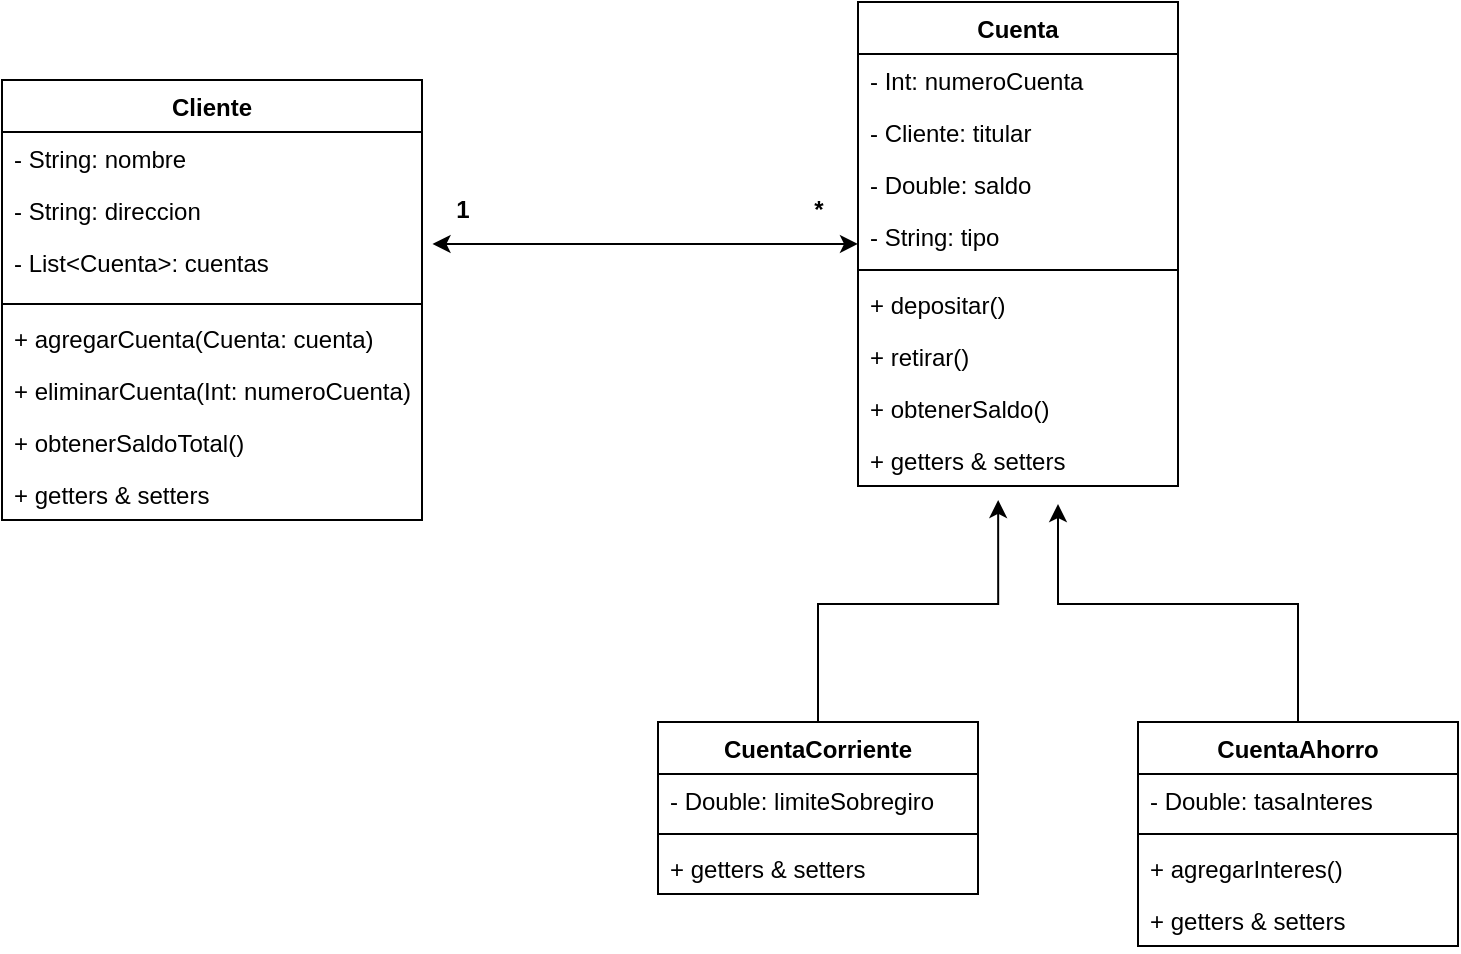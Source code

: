 <mxfile version="22.0.3" type="device">
  <diagram name="Página-1" id="ihGlCP-RoiazkjmuhNk0">
    <mxGraphModel dx="1418" dy="820" grid="1" gridSize="10" guides="1" tooltips="1" connect="1" arrows="1" fold="1" page="1" pageScale="1" pageWidth="827" pageHeight="1169" math="0" shadow="0">
      <root>
        <mxCell id="0" />
        <mxCell id="1" parent="0" />
        <mxCell id="bF4ojxFxejIyAHZmE4nO-7" value="Cliente&lt;br&gt;" style="swimlane;fontStyle=1;align=center;verticalAlign=top;childLayout=stackLayout;horizontal=1;startSize=26;horizontalStack=0;resizeParent=1;resizeParentMax=0;resizeLast=0;collapsible=1;marginBottom=0;whiteSpace=wrap;html=1;" parent="1" vertex="1">
          <mxGeometry x="70" y="369" width="210" height="220" as="geometry" />
        </mxCell>
        <mxCell id="bF4ojxFxejIyAHZmE4nO-8" value="- String: nombre&lt;br&gt;" style="text;strokeColor=none;fillColor=none;align=left;verticalAlign=top;spacingLeft=4;spacingRight=4;overflow=hidden;rotatable=0;points=[[0,0.5],[1,0.5]];portConstraint=eastwest;whiteSpace=wrap;html=1;" parent="bF4ojxFxejIyAHZmE4nO-7" vertex="1">
          <mxGeometry y="26" width="210" height="26" as="geometry" />
        </mxCell>
        <mxCell id="bF4ojxFxejIyAHZmE4nO-14" value="- String: direccion" style="text;strokeColor=none;fillColor=none;align=left;verticalAlign=top;spacingLeft=4;spacingRight=4;overflow=hidden;rotatable=0;points=[[0,0.5],[1,0.5]];portConstraint=eastwest;whiteSpace=wrap;html=1;" parent="bF4ojxFxejIyAHZmE4nO-7" vertex="1">
          <mxGeometry y="52" width="210" height="26" as="geometry" />
        </mxCell>
        <mxCell id="bF4ojxFxejIyAHZmE4nO-15" value="- List&amp;lt;Cuenta&amp;gt;: cuentas" style="text;strokeColor=none;fillColor=none;align=left;verticalAlign=top;spacingLeft=4;spacingRight=4;overflow=hidden;rotatable=0;points=[[0,0.5],[1,0.5]];portConstraint=eastwest;whiteSpace=wrap;html=1;" parent="bF4ojxFxejIyAHZmE4nO-7" vertex="1">
          <mxGeometry y="78" width="210" height="30" as="geometry" />
        </mxCell>
        <mxCell id="bF4ojxFxejIyAHZmE4nO-9" value="" style="line;strokeWidth=1;fillColor=none;align=left;verticalAlign=middle;spacingTop=-1;spacingLeft=3;spacingRight=3;rotatable=0;labelPosition=right;points=[];portConstraint=eastwest;strokeColor=inherit;" parent="bF4ojxFxejIyAHZmE4nO-7" vertex="1">
          <mxGeometry y="108" width="210" height="8" as="geometry" />
        </mxCell>
        <mxCell id="jUfGapt-k28ZwY82nSOx-11" value="+ agregarCuenta(Cuenta: cuenta)" style="text;strokeColor=none;fillColor=none;align=left;verticalAlign=top;spacingLeft=4;spacingRight=4;overflow=hidden;rotatable=0;points=[[0,0.5],[1,0.5]];portConstraint=eastwest;whiteSpace=wrap;html=1;" vertex="1" parent="bF4ojxFxejIyAHZmE4nO-7">
          <mxGeometry y="116" width="210" height="26" as="geometry" />
        </mxCell>
        <mxCell id="jUfGapt-k28ZwY82nSOx-12" value="+ eliminarCuenta(Int: numeroCuenta)" style="text;strokeColor=none;fillColor=none;align=left;verticalAlign=top;spacingLeft=4;spacingRight=4;overflow=hidden;rotatable=0;points=[[0,0.5],[1,0.5]];portConstraint=eastwest;whiteSpace=wrap;html=1;" vertex="1" parent="bF4ojxFxejIyAHZmE4nO-7">
          <mxGeometry y="142" width="210" height="26" as="geometry" />
        </mxCell>
        <mxCell id="jUfGapt-k28ZwY82nSOx-13" value="+ obtenerSaldoTotal()" style="text;strokeColor=none;fillColor=none;align=left;verticalAlign=top;spacingLeft=4;spacingRight=4;overflow=hidden;rotatable=0;points=[[0,0.5],[1,0.5]];portConstraint=eastwest;whiteSpace=wrap;html=1;" vertex="1" parent="bF4ojxFxejIyAHZmE4nO-7">
          <mxGeometry y="168" width="210" height="26" as="geometry" />
        </mxCell>
        <mxCell id="bF4ojxFxejIyAHZmE4nO-10" value="+ getters &amp;amp; setters" style="text;strokeColor=none;fillColor=none;align=left;verticalAlign=top;spacingLeft=4;spacingRight=4;overflow=hidden;rotatable=0;points=[[0,0.5],[1,0.5]];portConstraint=eastwest;whiteSpace=wrap;html=1;" parent="bF4ojxFxejIyAHZmE4nO-7" vertex="1">
          <mxGeometry y="194" width="210" height="26" as="geometry" />
        </mxCell>
        <mxCell id="bF4ojxFxejIyAHZmE4nO-24" value="Cuenta" style="swimlane;fontStyle=1;align=center;verticalAlign=top;childLayout=stackLayout;horizontal=1;startSize=26;horizontalStack=0;resizeParent=1;resizeParentMax=0;resizeLast=0;collapsible=1;marginBottom=0;whiteSpace=wrap;html=1;" parent="1" vertex="1">
          <mxGeometry x="498" y="330" width="160" height="242" as="geometry" />
        </mxCell>
        <mxCell id="bF4ojxFxejIyAHZmE4nO-25" value="- Int: numeroCuenta" style="text;strokeColor=none;fillColor=none;align=left;verticalAlign=top;spacingLeft=4;spacingRight=4;overflow=hidden;rotatable=0;points=[[0,0.5],[1,0.5]];portConstraint=eastwest;whiteSpace=wrap;html=1;" parent="bF4ojxFxejIyAHZmE4nO-24" vertex="1">
          <mxGeometry y="26" width="160" height="26" as="geometry" />
        </mxCell>
        <mxCell id="bF4ojxFxejIyAHZmE4nO-26" value="- Cliente: titular" style="text;strokeColor=none;fillColor=none;align=left;verticalAlign=top;spacingLeft=4;spacingRight=4;overflow=hidden;rotatable=0;points=[[0,0.5],[1,0.5]];portConstraint=eastwest;whiteSpace=wrap;html=1;" parent="bF4ojxFxejIyAHZmE4nO-24" vertex="1">
          <mxGeometry y="52" width="160" height="26" as="geometry" />
        </mxCell>
        <mxCell id="bF4ojxFxejIyAHZmE4nO-30" value="- Double: saldo" style="text;strokeColor=none;fillColor=none;align=left;verticalAlign=top;spacingLeft=4;spacingRight=4;overflow=hidden;rotatable=0;points=[[0,0.5],[1,0.5]];portConstraint=eastwest;whiteSpace=wrap;html=1;" parent="bF4ojxFxejIyAHZmE4nO-24" vertex="1">
          <mxGeometry y="78" width="160" height="26" as="geometry" />
        </mxCell>
        <mxCell id="bF4ojxFxejIyAHZmE4nO-31" value="- String: tipo" style="text;strokeColor=none;fillColor=none;align=left;verticalAlign=top;spacingLeft=4;spacingRight=4;overflow=hidden;rotatable=0;points=[[0,0.5],[1,0.5]];portConstraint=eastwest;whiteSpace=wrap;html=1;" parent="bF4ojxFxejIyAHZmE4nO-24" vertex="1">
          <mxGeometry y="104" width="160" height="26" as="geometry" />
        </mxCell>
        <mxCell id="bF4ojxFxejIyAHZmE4nO-28" value="" style="line;strokeWidth=1;fillColor=none;align=left;verticalAlign=middle;spacingTop=-1;spacingLeft=3;spacingRight=3;rotatable=0;labelPosition=right;points=[];portConstraint=eastwest;strokeColor=inherit;" parent="bF4ojxFxejIyAHZmE4nO-24" vertex="1">
          <mxGeometry y="130" width="160" height="8" as="geometry" />
        </mxCell>
        <mxCell id="jUfGapt-k28ZwY82nSOx-14" value="+ depositar()" style="text;strokeColor=none;fillColor=none;align=left;verticalAlign=top;spacingLeft=4;spacingRight=4;overflow=hidden;rotatable=0;points=[[0,0.5],[1,0.5]];portConstraint=eastwest;whiteSpace=wrap;html=1;" vertex="1" parent="bF4ojxFxejIyAHZmE4nO-24">
          <mxGeometry y="138" width="160" height="26" as="geometry" />
        </mxCell>
        <mxCell id="jUfGapt-k28ZwY82nSOx-15" value="+ retirar()" style="text;strokeColor=none;fillColor=none;align=left;verticalAlign=top;spacingLeft=4;spacingRight=4;overflow=hidden;rotatable=0;points=[[0,0.5],[1,0.5]];portConstraint=eastwest;whiteSpace=wrap;html=1;" vertex="1" parent="bF4ojxFxejIyAHZmE4nO-24">
          <mxGeometry y="164" width="160" height="26" as="geometry" />
        </mxCell>
        <mxCell id="jUfGapt-k28ZwY82nSOx-16" value="+ obtenerSaldo()" style="text;strokeColor=none;fillColor=none;align=left;verticalAlign=top;spacingLeft=4;spacingRight=4;overflow=hidden;rotatable=0;points=[[0,0.5],[1,0.5]];portConstraint=eastwest;whiteSpace=wrap;html=1;" vertex="1" parent="bF4ojxFxejIyAHZmE4nO-24">
          <mxGeometry y="190" width="160" height="26" as="geometry" />
        </mxCell>
        <mxCell id="bF4ojxFxejIyAHZmE4nO-29" value="+ getters &amp;amp; setters" style="text;strokeColor=none;fillColor=none;align=left;verticalAlign=top;spacingLeft=4;spacingRight=4;overflow=hidden;rotatable=0;points=[[0,0.5],[1,0.5]];portConstraint=eastwest;whiteSpace=wrap;html=1;" parent="bF4ojxFxejIyAHZmE4nO-24" vertex="1">
          <mxGeometry y="216" width="160" height="26" as="geometry" />
        </mxCell>
        <mxCell id="bF4ojxFxejIyAHZmE4nO-32" value="CuentaAhorro" style="swimlane;fontStyle=1;align=center;verticalAlign=top;childLayout=stackLayout;horizontal=1;startSize=26;horizontalStack=0;resizeParent=1;resizeParentMax=0;resizeLast=0;collapsible=1;marginBottom=0;whiteSpace=wrap;html=1;" parent="1" vertex="1">
          <mxGeometry x="638" y="690" width="160" height="112" as="geometry" />
        </mxCell>
        <mxCell id="bF4ojxFxejIyAHZmE4nO-33" value="- Double: tasaInteres" style="text;strokeColor=none;fillColor=none;align=left;verticalAlign=top;spacingLeft=4;spacingRight=4;overflow=hidden;rotatable=0;points=[[0,0.5],[1,0.5]];portConstraint=eastwest;whiteSpace=wrap;html=1;" parent="bF4ojxFxejIyAHZmE4nO-32" vertex="1">
          <mxGeometry y="26" width="160" height="26" as="geometry" />
        </mxCell>
        <mxCell id="bF4ojxFxejIyAHZmE4nO-36" value="" style="line;strokeWidth=1;fillColor=none;align=left;verticalAlign=middle;spacingTop=-1;spacingLeft=3;spacingRight=3;rotatable=0;labelPosition=right;points=[];portConstraint=eastwest;strokeColor=inherit;" parent="bF4ojxFxejIyAHZmE4nO-32" vertex="1">
          <mxGeometry y="52" width="160" height="8" as="geometry" />
        </mxCell>
        <mxCell id="jUfGapt-k28ZwY82nSOx-18" value="+ agregarInteres()" style="text;strokeColor=none;fillColor=none;align=left;verticalAlign=top;spacingLeft=4;spacingRight=4;overflow=hidden;rotatable=0;points=[[0,0.5],[1,0.5]];portConstraint=eastwest;whiteSpace=wrap;html=1;" vertex="1" parent="bF4ojxFxejIyAHZmE4nO-32">
          <mxGeometry y="60" width="160" height="26" as="geometry" />
        </mxCell>
        <mxCell id="bF4ojxFxejIyAHZmE4nO-37" value="+ getters &amp;amp; setters" style="text;strokeColor=none;fillColor=none;align=left;verticalAlign=top;spacingLeft=4;spacingRight=4;overflow=hidden;rotatable=0;points=[[0,0.5],[1,0.5]];portConstraint=eastwest;whiteSpace=wrap;html=1;" parent="bF4ojxFxejIyAHZmE4nO-32" vertex="1">
          <mxGeometry y="86" width="160" height="26" as="geometry" />
        </mxCell>
        <mxCell id="bF4ojxFxejIyAHZmE4nO-38" value="CuentaCorriente" style="swimlane;fontStyle=1;align=center;verticalAlign=top;childLayout=stackLayout;horizontal=1;startSize=26;horizontalStack=0;resizeParent=1;resizeParentMax=0;resizeLast=0;collapsible=1;marginBottom=0;whiteSpace=wrap;html=1;" parent="1" vertex="1">
          <mxGeometry x="398" y="690" width="160" height="86" as="geometry" />
        </mxCell>
        <mxCell id="bF4ojxFxejIyAHZmE4nO-39" value="- Double: limiteSobregiro&amp;nbsp;" style="text;strokeColor=none;fillColor=none;align=left;verticalAlign=top;spacingLeft=4;spacingRight=4;overflow=hidden;rotatable=0;points=[[0,0.5],[1,0.5]];portConstraint=eastwest;whiteSpace=wrap;html=1;" parent="bF4ojxFxejIyAHZmE4nO-38" vertex="1">
          <mxGeometry y="26" width="160" height="26" as="geometry" />
        </mxCell>
        <mxCell id="bF4ojxFxejIyAHZmE4nO-40" value="" style="line;strokeWidth=1;fillColor=none;align=left;verticalAlign=middle;spacingTop=-1;spacingLeft=3;spacingRight=3;rotatable=0;labelPosition=right;points=[];portConstraint=eastwest;strokeColor=inherit;" parent="bF4ojxFxejIyAHZmE4nO-38" vertex="1">
          <mxGeometry y="52" width="160" height="8" as="geometry" />
        </mxCell>
        <mxCell id="bF4ojxFxejIyAHZmE4nO-41" value="+ getters &amp;amp; setters" style="text;strokeColor=none;fillColor=none;align=left;verticalAlign=top;spacingLeft=4;spacingRight=4;overflow=hidden;rotatable=0;points=[[0,0.5],[1,0.5]];portConstraint=eastwest;whiteSpace=wrap;html=1;" parent="bF4ojxFxejIyAHZmE4nO-38" vertex="1">
          <mxGeometry y="60" width="160" height="26" as="geometry" />
        </mxCell>
        <mxCell id="jUfGapt-k28ZwY82nSOx-1" style="edgeStyle=orthogonalEdgeStyle;rounded=0;orthogonalLoop=1;jettySize=auto;html=1;entryX=1.025;entryY=0.133;entryDx=0;entryDy=0;entryPerimeter=0;startArrow=classic;startFill=1;" edge="1" parent="1" source="bF4ojxFxejIyAHZmE4nO-24" target="bF4ojxFxejIyAHZmE4nO-15">
          <mxGeometry relative="1" as="geometry" />
        </mxCell>
        <mxCell id="jUfGapt-k28ZwY82nSOx-6" value="1" style="text;align=center;fontStyle=1;verticalAlign=middle;spacingLeft=3;spacingRight=3;strokeColor=none;rotatable=0;points=[[0,0.5],[1,0.5]];portConstraint=eastwest;html=1;" vertex="1" parent="1">
          <mxGeometry x="260" y="421" width="80" height="26" as="geometry" />
        </mxCell>
        <mxCell id="jUfGapt-k28ZwY82nSOx-7" value="*" style="text;align=center;fontStyle=1;verticalAlign=middle;spacingLeft=3;spacingRight=3;strokeColor=none;rotatable=0;points=[[0,0.5],[1,0.5]];portConstraint=eastwest;html=1;" vertex="1" parent="1">
          <mxGeometry x="438" y="421" width="80" height="26" as="geometry" />
        </mxCell>
        <mxCell id="jUfGapt-k28ZwY82nSOx-9" style="edgeStyle=orthogonalEdgeStyle;rounded=0;orthogonalLoop=1;jettySize=auto;html=1;exitX=0.5;exitY=0;exitDx=0;exitDy=0;" edge="1" parent="1" source="bF4ojxFxejIyAHZmE4nO-32">
          <mxGeometry relative="1" as="geometry">
            <mxPoint x="598" y="581" as="targetPoint" />
            <Array as="points">
              <mxPoint x="718" y="631" />
              <mxPoint x="598" y="631" />
            </Array>
          </mxGeometry>
        </mxCell>
        <mxCell id="jUfGapt-k28ZwY82nSOx-10" style="edgeStyle=orthogonalEdgeStyle;rounded=0;orthogonalLoop=1;jettySize=auto;html=1;entryX=0.438;entryY=1.269;entryDx=0;entryDy=0;entryPerimeter=0;" edge="1" parent="1" source="bF4ojxFxejIyAHZmE4nO-38" target="bF4ojxFxejIyAHZmE4nO-29">
          <mxGeometry relative="1" as="geometry">
            <Array as="points">
              <mxPoint x="478" y="631" />
              <mxPoint x="568" y="631" />
            </Array>
          </mxGeometry>
        </mxCell>
      </root>
    </mxGraphModel>
  </diagram>
</mxfile>
